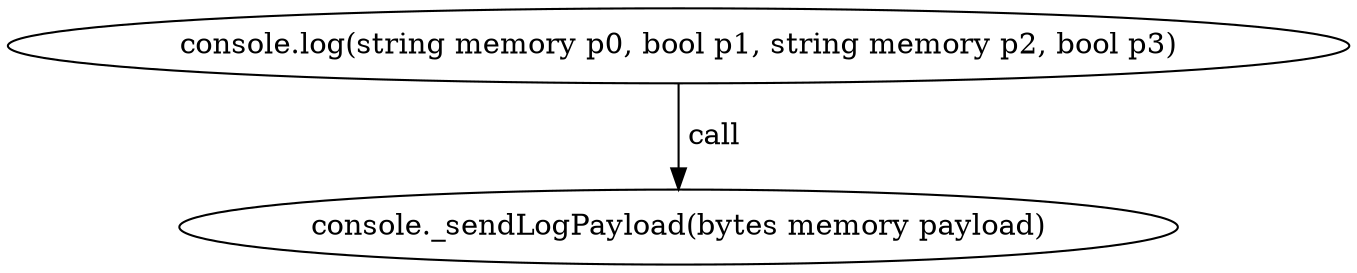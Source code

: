 digraph "" {
	graph [bb="0,0,544.02,124.8"];
	node [label="\N"];
	"console.log(string memory p0, bool p1, string memory p2, bool p3)"	 [height=0.5,
		pos="272.01,106.8",
		width=7.5559];
	"console._sendLogPayload(bytes memory payload)"	 [height=0.5,
		pos="272.01,18",
		width=5.7372];
	"console.log(string memory p0, bool p1, string memory p2, bool p3)" -> "console._sendLogPayload(bytes memory payload)" [key=call,
	label=" call",
	lp="283.87,62.4",
	pos="e,272.01,36.072 272.01,88.401 272.01,76.295 272.01,60.208 272.01,46.467"];
}
digraph "" {
	graph [bb="0,0,544.02,124.8"];
	node [label="\N"];
	"console.log(string memory p0, bool p1, string memory p2, bool p3)"	 [height=0.5,
		pos="272.01,106.8",
		width=7.5559];
	"console._sendLogPayload(bytes memory payload)"	 [height=0.5,
		pos="272.01,18",
		width=5.7372];
	"console.log(string memory p0, bool p1, string memory p2, bool p3)" -> "console._sendLogPayload(bytes memory payload)" [key=call,
	label=" call",
	lp="283.87,62.4",
	pos="e,272.01,36.072 272.01,88.401 272.01,76.295 272.01,60.208 272.01,46.467"];
}
